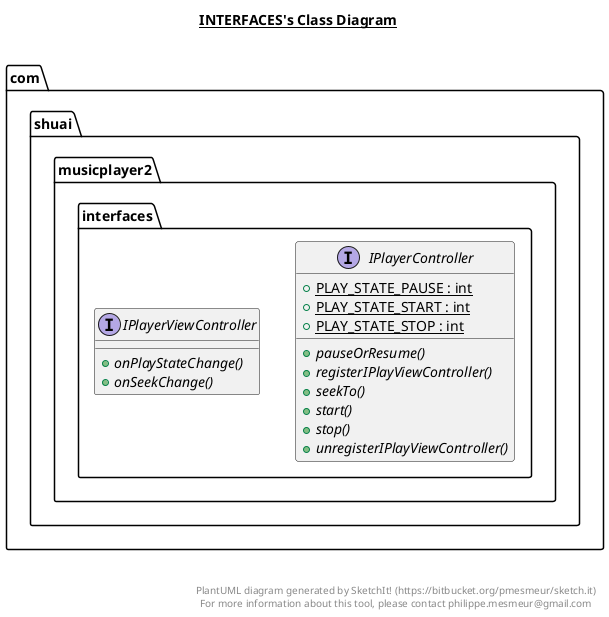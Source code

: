 @startuml

title __INTERFACES's Class Diagram__\n

  namespace com.shuai.musicplayer2 {
    namespace interfaces {
      interface com.shuai.musicplayer2.interfaces.IPlayerController {
          {static} + PLAY_STATE_PAUSE : int
          {static} + PLAY_STATE_START : int
          {static} + PLAY_STATE_STOP : int
          {abstract} + pauseOrResume()
          {abstract} + registerIPlayViewController()
          {abstract} + seekTo()
          {abstract} + start()
          {abstract} + stop()
          {abstract} + unregisterIPlayViewController()
      }
    }
  }
  

  namespace com.shuai.musicplayer2 {
    namespace interfaces {
      interface com.shuai.musicplayer2.interfaces.IPlayerViewController {
          {abstract} + onPlayStateChange()
          {abstract} + onSeekChange()
      }
    }
  }
  



right footer


PlantUML diagram generated by SketchIt! (https://bitbucket.org/pmesmeur/sketch.it)
For more information about this tool, please contact philippe.mesmeur@gmail.com
endfooter

@enduml
